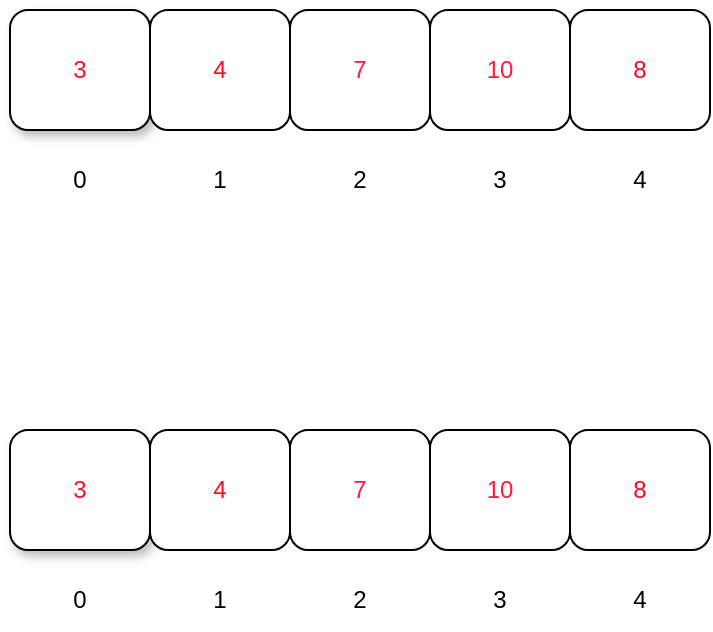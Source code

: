 <mxfile version="21.6.9" type="github">
  <diagram name="페이지-1" id="bog__IQAwSi_GLkosAdt">
    <mxGraphModel dx="636" dy="411" grid="1" gridSize="10" guides="1" tooltips="1" connect="1" arrows="1" fold="1" page="1" pageScale="1" pageWidth="827" pageHeight="1169" math="0" shadow="0">
      <root>
        <mxCell id="0" />
        <mxCell id="1" parent="0" />
        <mxCell id="1n1l9fp7Cf8m1BYKT6pY-1" value="3" style="rounded=1;whiteSpace=wrap;html=1;shadow=1;fontColor=#FF0F27;" vertex="1" parent="1">
          <mxGeometry x="390" y="290" width="70" height="60" as="geometry" />
        </mxCell>
        <mxCell id="1n1l9fp7Cf8m1BYKT6pY-4" value="8" style="rounded=1;whiteSpace=wrap;html=1;fontColor=#FF0324;" vertex="1" parent="1">
          <mxGeometry x="670" y="290" width="70" height="60" as="geometry" />
        </mxCell>
        <mxCell id="1n1l9fp7Cf8m1BYKT6pY-5" value="4" style="rounded=1;whiteSpace=wrap;html=1;fontColor=#FF0820;" vertex="1" parent="1">
          <mxGeometry x="460" y="290" width="70" height="60" as="geometry" />
        </mxCell>
        <mxCell id="1n1l9fp7Cf8m1BYKT6pY-6" value="7" style="rounded=1;whiteSpace=wrap;html=1;fontColor=#FF1745;" vertex="1" parent="1">
          <mxGeometry x="530" y="290" width="70" height="60" as="geometry" />
        </mxCell>
        <mxCell id="1n1l9fp7Cf8m1BYKT6pY-7" value="10" style="rounded=1;whiteSpace=wrap;html=1;fontColor=#FF1940;" vertex="1" parent="1">
          <mxGeometry x="600" y="290" width="70" height="60" as="geometry" />
        </mxCell>
        <mxCell id="1n1l9fp7Cf8m1BYKT6pY-9" value="0" style="text;html=1;strokeColor=none;fillColor=none;align=center;verticalAlign=middle;whiteSpace=wrap;rounded=0;" vertex="1" parent="1">
          <mxGeometry x="395" y="360" width="60" height="30" as="geometry" />
        </mxCell>
        <mxCell id="1n1l9fp7Cf8m1BYKT6pY-10" value="4" style="text;html=1;strokeColor=none;fillColor=none;align=center;verticalAlign=middle;whiteSpace=wrap;rounded=0;" vertex="1" parent="1">
          <mxGeometry x="675" y="360" width="60" height="30" as="geometry" />
        </mxCell>
        <mxCell id="1n1l9fp7Cf8m1BYKT6pY-11" value="3" style="text;html=1;strokeColor=none;fillColor=none;align=center;verticalAlign=middle;whiteSpace=wrap;rounded=0;" vertex="1" parent="1">
          <mxGeometry x="605" y="360" width="60" height="30" as="geometry" />
        </mxCell>
        <mxCell id="1n1l9fp7Cf8m1BYKT6pY-12" value="2" style="text;html=1;strokeColor=none;fillColor=none;align=center;verticalAlign=middle;whiteSpace=wrap;rounded=0;" vertex="1" parent="1">
          <mxGeometry x="535" y="360" width="60" height="30" as="geometry" />
        </mxCell>
        <mxCell id="1n1l9fp7Cf8m1BYKT6pY-13" value="1" style="text;html=1;strokeColor=none;fillColor=none;align=center;verticalAlign=middle;whiteSpace=wrap;rounded=0;" vertex="1" parent="1">
          <mxGeometry x="465" y="360" width="60" height="30" as="geometry" />
        </mxCell>
        <mxCell id="1n1l9fp7Cf8m1BYKT6pY-14" value="3" style="rounded=1;whiteSpace=wrap;html=1;shadow=1;fontColor=#FF0F27;" vertex="1" parent="1">
          <mxGeometry x="390" y="500" width="70" height="60" as="geometry" />
        </mxCell>
        <mxCell id="1n1l9fp7Cf8m1BYKT6pY-15" value="8&lt;br&gt;" style="rounded=1;whiteSpace=wrap;html=1;fontColor=#FF0324;" vertex="1" parent="1">
          <mxGeometry x="670" y="500" width="70" height="60" as="geometry" />
        </mxCell>
        <mxCell id="1n1l9fp7Cf8m1BYKT6pY-16" value="4" style="rounded=1;whiteSpace=wrap;html=1;fontColor=#FF0820;" vertex="1" parent="1">
          <mxGeometry x="460" y="500" width="70" height="60" as="geometry" />
        </mxCell>
        <mxCell id="1n1l9fp7Cf8m1BYKT6pY-17" value="7" style="rounded=1;whiteSpace=wrap;html=1;fontColor=#FF1745;" vertex="1" parent="1">
          <mxGeometry x="530" y="500" width="70" height="60" as="geometry" />
        </mxCell>
        <mxCell id="1n1l9fp7Cf8m1BYKT6pY-18" value="10" style="rounded=1;whiteSpace=wrap;html=1;fontColor=#FF1940;" vertex="1" parent="1">
          <mxGeometry x="600" y="500" width="70" height="60" as="geometry" />
        </mxCell>
        <mxCell id="1n1l9fp7Cf8m1BYKT6pY-19" value="0" style="text;html=1;strokeColor=none;fillColor=none;align=center;verticalAlign=middle;whiteSpace=wrap;rounded=0;" vertex="1" parent="1">
          <mxGeometry x="395" y="570" width="60" height="30" as="geometry" />
        </mxCell>
        <mxCell id="1n1l9fp7Cf8m1BYKT6pY-20" value="4" style="text;html=1;strokeColor=none;fillColor=none;align=center;verticalAlign=middle;whiteSpace=wrap;rounded=0;" vertex="1" parent="1">
          <mxGeometry x="675" y="570" width="60" height="30" as="geometry" />
        </mxCell>
        <mxCell id="1n1l9fp7Cf8m1BYKT6pY-21" value="3" style="text;html=1;strokeColor=none;fillColor=none;align=center;verticalAlign=middle;whiteSpace=wrap;rounded=0;" vertex="1" parent="1">
          <mxGeometry x="605" y="570" width="60" height="30" as="geometry" />
        </mxCell>
        <mxCell id="1n1l9fp7Cf8m1BYKT6pY-22" value="2" style="text;html=1;strokeColor=none;fillColor=none;align=center;verticalAlign=middle;whiteSpace=wrap;rounded=0;" vertex="1" parent="1">
          <mxGeometry x="535" y="570" width="60" height="30" as="geometry" />
        </mxCell>
        <mxCell id="1n1l9fp7Cf8m1BYKT6pY-23" value="1" style="text;html=1;strokeColor=none;fillColor=none;align=center;verticalAlign=middle;whiteSpace=wrap;rounded=0;" vertex="1" parent="1">
          <mxGeometry x="465" y="570" width="60" height="30" as="geometry" />
        </mxCell>
      </root>
    </mxGraphModel>
  </diagram>
</mxfile>
